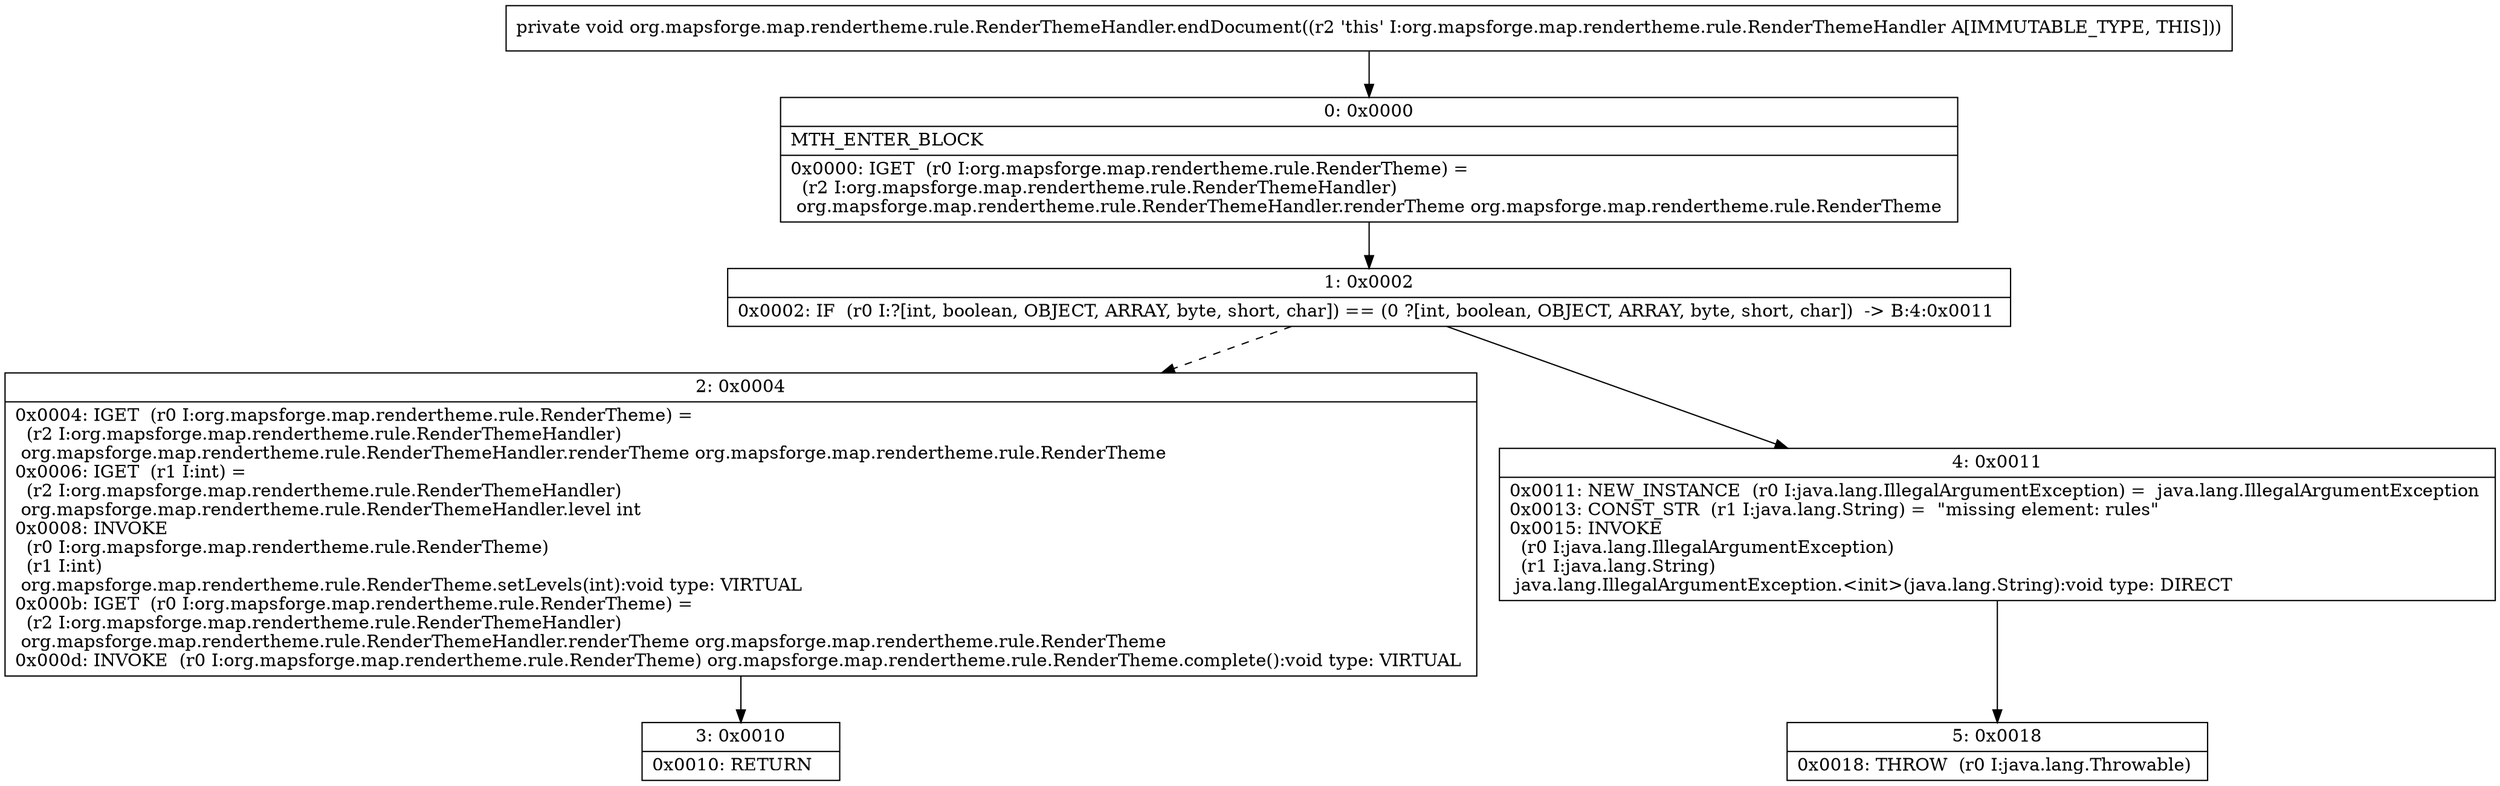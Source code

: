 digraph "CFG fororg.mapsforge.map.rendertheme.rule.RenderThemeHandler.endDocument()V" {
Node_0 [shape=record,label="{0\:\ 0x0000|MTH_ENTER_BLOCK\l|0x0000: IGET  (r0 I:org.mapsforge.map.rendertheme.rule.RenderTheme) = \l  (r2 I:org.mapsforge.map.rendertheme.rule.RenderThemeHandler)\l org.mapsforge.map.rendertheme.rule.RenderThemeHandler.renderTheme org.mapsforge.map.rendertheme.rule.RenderTheme \l}"];
Node_1 [shape=record,label="{1\:\ 0x0002|0x0002: IF  (r0 I:?[int, boolean, OBJECT, ARRAY, byte, short, char]) == (0 ?[int, boolean, OBJECT, ARRAY, byte, short, char])  \-\> B:4:0x0011 \l}"];
Node_2 [shape=record,label="{2\:\ 0x0004|0x0004: IGET  (r0 I:org.mapsforge.map.rendertheme.rule.RenderTheme) = \l  (r2 I:org.mapsforge.map.rendertheme.rule.RenderThemeHandler)\l org.mapsforge.map.rendertheme.rule.RenderThemeHandler.renderTheme org.mapsforge.map.rendertheme.rule.RenderTheme \l0x0006: IGET  (r1 I:int) = \l  (r2 I:org.mapsforge.map.rendertheme.rule.RenderThemeHandler)\l org.mapsforge.map.rendertheme.rule.RenderThemeHandler.level int \l0x0008: INVOKE  \l  (r0 I:org.mapsforge.map.rendertheme.rule.RenderTheme)\l  (r1 I:int)\l org.mapsforge.map.rendertheme.rule.RenderTheme.setLevels(int):void type: VIRTUAL \l0x000b: IGET  (r0 I:org.mapsforge.map.rendertheme.rule.RenderTheme) = \l  (r2 I:org.mapsforge.map.rendertheme.rule.RenderThemeHandler)\l org.mapsforge.map.rendertheme.rule.RenderThemeHandler.renderTheme org.mapsforge.map.rendertheme.rule.RenderTheme \l0x000d: INVOKE  (r0 I:org.mapsforge.map.rendertheme.rule.RenderTheme) org.mapsforge.map.rendertheme.rule.RenderTheme.complete():void type: VIRTUAL \l}"];
Node_3 [shape=record,label="{3\:\ 0x0010|0x0010: RETURN   \l}"];
Node_4 [shape=record,label="{4\:\ 0x0011|0x0011: NEW_INSTANCE  (r0 I:java.lang.IllegalArgumentException) =  java.lang.IllegalArgumentException \l0x0013: CONST_STR  (r1 I:java.lang.String) =  \"missing element: rules\" \l0x0015: INVOKE  \l  (r0 I:java.lang.IllegalArgumentException)\l  (r1 I:java.lang.String)\l java.lang.IllegalArgumentException.\<init\>(java.lang.String):void type: DIRECT \l}"];
Node_5 [shape=record,label="{5\:\ 0x0018|0x0018: THROW  (r0 I:java.lang.Throwable) \l}"];
MethodNode[shape=record,label="{private void org.mapsforge.map.rendertheme.rule.RenderThemeHandler.endDocument((r2 'this' I:org.mapsforge.map.rendertheme.rule.RenderThemeHandler A[IMMUTABLE_TYPE, THIS])) }"];
MethodNode -> Node_0;
Node_0 -> Node_1;
Node_1 -> Node_2[style=dashed];
Node_1 -> Node_4;
Node_2 -> Node_3;
Node_4 -> Node_5;
}

